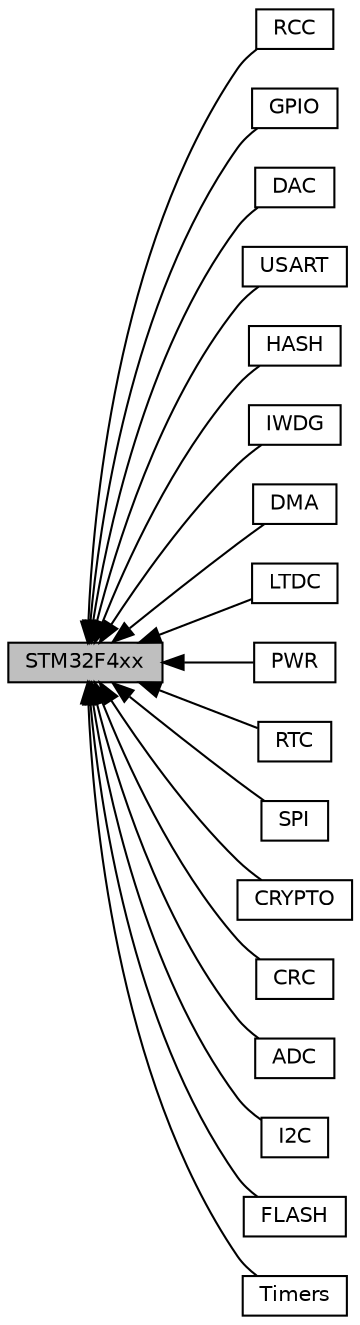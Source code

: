 digraph "STM32F4xx"
{
  edge [fontname="Helvetica",fontsize="10",labelfontname="Helvetica",labelfontsize="10"];
  node [fontname="Helvetica",fontsize="10",shape=record];
  rankdir=LR;
  Node13 [label="RCC",height=0.2,width=0.4,color="black", fillcolor="white", style="filled",URL="$group__rcc__file.html",tooltip="libopencm3 STM32F4xx Reset and Clock Control "];
  Node7 [label="GPIO",height=0.2,width=0.4,color="black", fillcolor="white", style="filled",URL="$group__gpio__file.html",tooltip="libopencm3 STM32F4xx General Purpose I/O "];
  Node4 [label="DAC",height=0.2,width=0.4,color="black", fillcolor="white", style="filled",URL="$group__dac__file.html",tooltip="libopencm3 STM32F4xx DAC "];
  Node17 [label="USART",height=0.2,width=0.4,color="black", fillcolor="white", style="filled",URL="$group__usart__file.html",tooltip="libopencm3 STM32F4xx USART "];
  Node8 [label="HASH",height=0.2,width=0.4,color="black", fillcolor="white", style="filled",URL="$group__hash__file.html",tooltip="libopencm3 STM32F4xx Hash Processor "];
  Node10 [label="IWDG",height=0.2,width=0.4,color="black", fillcolor="white", style="filled",URL="$group__iwdg__file.html",tooltip="libopencm3 STM32F4xx Independent Watchdog Timer "];
  Node5 [label="DMA",height=0.2,width=0.4,color="black", fillcolor="white", style="filled",URL="$group__dma__file.html",tooltip="libopencm3 STM32F4xx DMA "];
  Node11 [label="LTDC",height=0.2,width=0.4,color="black", fillcolor="white", style="filled",URL="$group__ltdc__file.html",tooltip="libopencm3 STM32F4xx LTDC "];
  Node12 [label="PWR",height=0.2,width=0.4,color="black", fillcolor="white", style="filled",URL="$group__pwr__file.html",tooltip="libopencm3 STM32F4xx Power Control "];
  Node14 [label="RTC",height=0.2,width=0.4,color="black", fillcolor="white", style="filled",URL="$group__rtc__file.html",tooltip="libopencm3 STM32F4xx RTC "];
  Node0 [label="STM32F4xx",height=0.2,width=0.4,color="black", fillcolor="grey75", style="filled", fontcolor="black"];
  Node15 [label="SPI",height=0.2,width=0.4,color="black", fillcolor="white", style="filled",URL="$group__spi__file.html",tooltip="libopencm3 STM32F4xx SPI "];
  Node3 [label="CRYPTO",height=0.2,width=0.4,color="black", fillcolor="white", style="filled",URL="$group__crypto__file.html",tooltip="libopencm3 STM32F4xx CRYPTO "];
  Node2 [label="CRC",height=0.2,width=0.4,color="black", fillcolor="white", style="filled",URL="$group__crc__file.html",tooltip="libopencm3 STM32F4xx CRC "];
  Node1 [label="ADC",height=0.2,width=0.4,color="black", fillcolor="white", style="filled",URL="$group__adc__file.html",tooltip="libopencm3 STM32F4xx Analog to Digital Converters "];
  Node9 [label="I2C",height=0.2,width=0.4,color="black", fillcolor="white", style="filled",URL="$group__i2c__file.html",tooltip="libopencm3 STM32F4xx I2C "];
  Node6 [label="FLASH",height=0.2,width=0.4,color="black", fillcolor="white", style="filled",URL="$group__flash__file.html",tooltip="libopencm3 STM32F4xx FLASH "];
  Node16 [label="Timers",height=0.2,width=0.4,color="black", fillcolor="white", style="filled",URL="$group__timer__file.html",tooltip="libopencm3 STM32F4xx Timers "];
  Node0->Node1 [shape=plaintext, dir="back", style="solid"];
  Node0->Node2 [shape=plaintext, dir="back", style="solid"];
  Node0->Node3 [shape=plaintext, dir="back", style="solid"];
  Node0->Node4 [shape=plaintext, dir="back", style="solid"];
  Node0->Node5 [shape=plaintext, dir="back", style="solid"];
  Node0->Node6 [shape=plaintext, dir="back", style="solid"];
  Node0->Node7 [shape=plaintext, dir="back", style="solid"];
  Node0->Node8 [shape=plaintext, dir="back", style="solid"];
  Node0->Node9 [shape=plaintext, dir="back", style="solid"];
  Node0->Node10 [shape=plaintext, dir="back", style="solid"];
  Node0->Node11 [shape=plaintext, dir="back", style="solid"];
  Node0->Node12 [shape=plaintext, dir="back", style="solid"];
  Node0->Node13 [shape=plaintext, dir="back", style="solid"];
  Node0->Node14 [shape=plaintext, dir="back", style="solid"];
  Node0->Node15 [shape=plaintext, dir="back", style="solid"];
  Node0->Node16 [shape=plaintext, dir="back", style="solid"];
  Node0->Node17 [shape=plaintext, dir="back", style="solid"];
}

